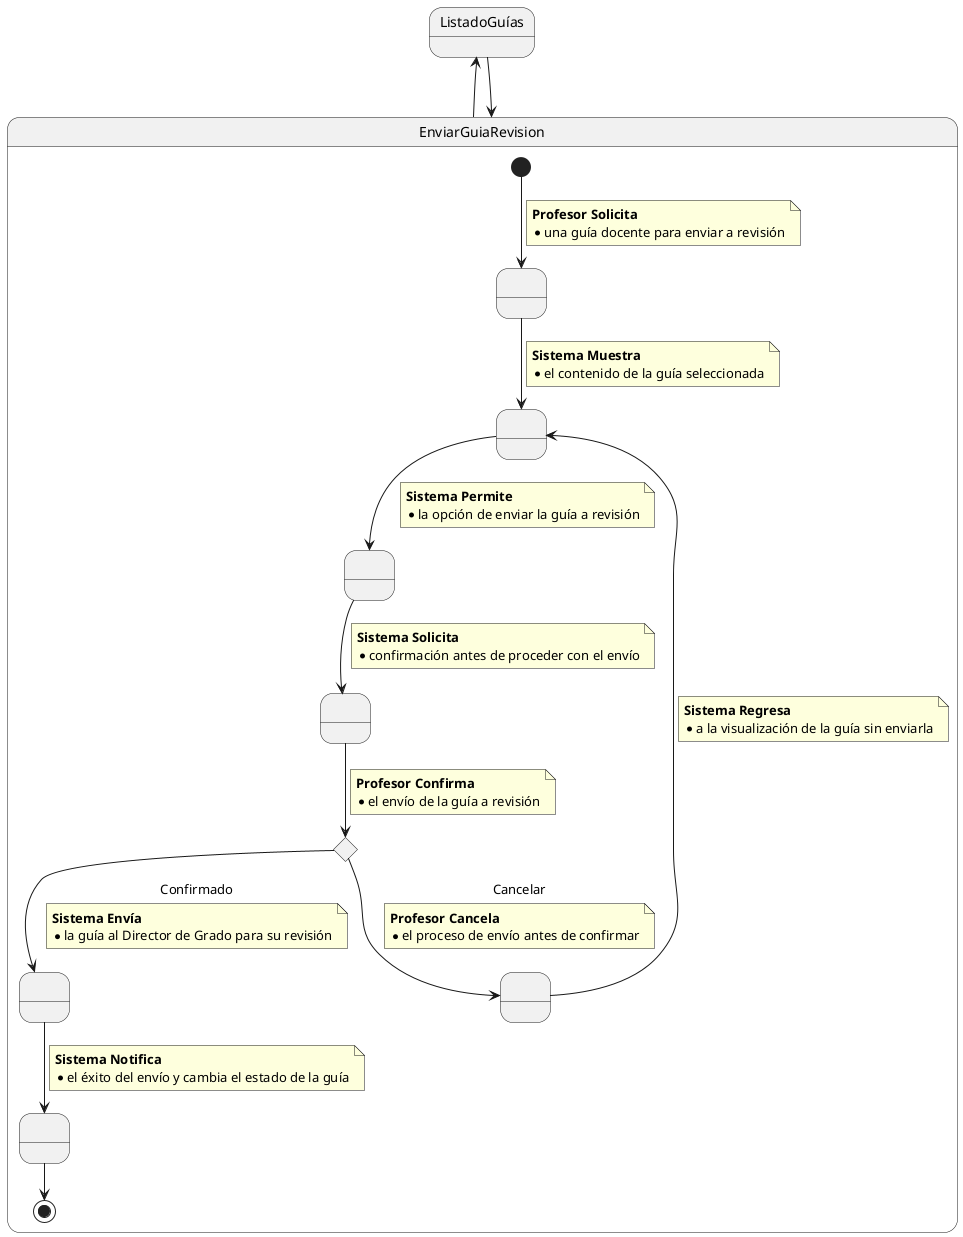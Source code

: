 @startuml
ListadoGuías -up-> EnviarGuiaRevision

state EnviarGuiaRevision {
    state SolicitaGuía as " "
    state MostrarGuía as " "
    state PermitirEnvío as " "
    state SolicitarConfirmación as " "
    state ValidarConfirmación <<choice>>
    state EnviarGuía as " "
    state MostrarNotificación as " "
    state PermitirCancelación as " "

    [*] --> SolicitaGuía
    note on link
    <b>Profesor Solicita</b>
    * una guía docente para enviar a revisión
    end note

    SolicitaGuía --> MostrarGuía
    note on link
    <b>Sistema Muestra</b>
    * el contenido de la guía seleccionada
    end note

    MostrarGuía --> PermitirEnvío
    note on link
    <b>Sistema Permite</b>
    * la opción de enviar la guía a revisión
    end note

    PermitirEnvío --> SolicitarConfirmación
    note on link
    <b>Sistema Solicita</b>
    * confirmación antes de proceder con el envío
    end note

    SolicitarConfirmación --> ValidarConfirmación
    note on link
    <b>Profesor Confirma</b>
    * el envío de la guía a revisión
    end note

    ValidarConfirmación --> EnviarGuía : Confirmado
    note on link
    <b>Sistema Envía</b>
    * la guía al Director de Grado para su revisión
    end note

    EnviarGuía --> MostrarNotificación
    note on link
    <b>Sistema Notifica</b>
    * el éxito del envío y cambia el estado de la guía
    end note

    MostrarNotificación --> [*]

    ValidarConfirmación --> PermitirCancelación : Cancelar
    note on link
    <b>Profesor Cancela</b>
    * el proceso de envío antes de confirmar
    end note

    PermitirCancelación --> MostrarGuía
    note on link
    <b>Sistema Regresa</b>
    * a la visualización de la guía sin enviarla
    end note
}

EnviarGuiaRevision -up-> ListadoGuías
@enduml
